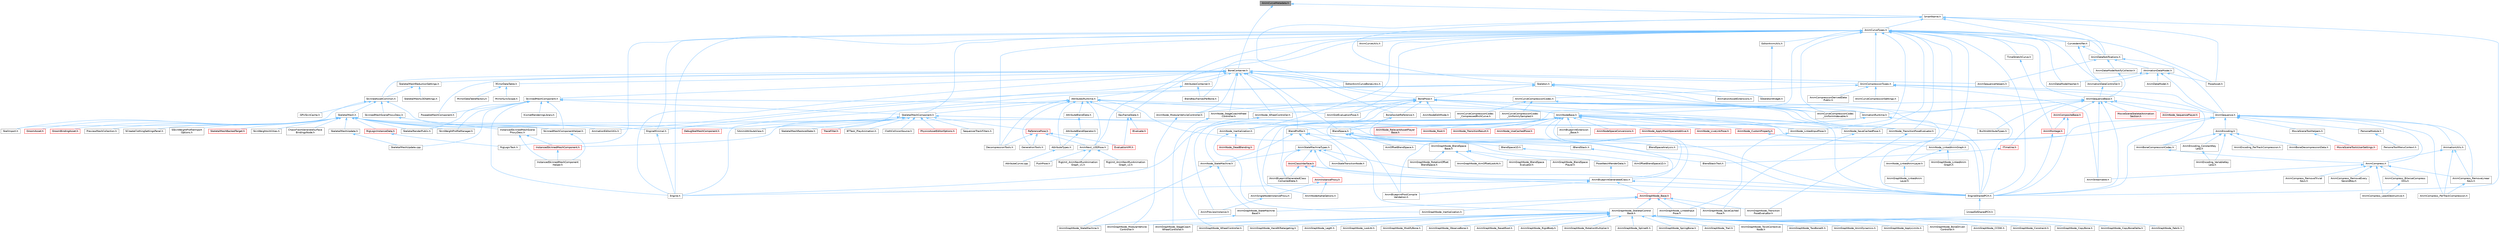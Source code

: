 digraph "AnimCurveMetadata.h"
{
 // INTERACTIVE_SVG=YES
 // LATEX_PDF_SIZE
  bgcolor="transparent";
  edge [fontname=Helvetica,fontsize=10,labelfontname=Helvetica,labelfontsize=10];
  node [fontname=Helvetica,fontsize=10,shape=box,height=0.2,width=0.4];
  Node1 [id="Node000001",label="AnimCurveMetadata.h",height=0.2,width=0.4,color="gray40", fillcolor="grey60", style="filled", fontcolor="black",tooltip=" "];
  Node1 -> Node2 [id="edge1_Node000001_Node000002",dir="back",color="steelblue1",style="solid",tooltip=" "];
  Node2 [id="Node000002",label="BoneContainer.h",height=0.2,width=0.4,color="grey40", fillcolor="white", style="filled",URL="$d9/d68/BoneContainer_8h.html",tooltip=" "];
  Node2 -> Node3 [id="edge2_Node000002_Node000003",dir="back",color="steelblue1",style="solid",tooltip=" "];
  Node3 [id="Node000003",label="AnimCompressionTypes.h",height=0.2,width=0.4,color="grey40", fillcolor="white", style="filled",URL="$d1/d3b/AnimCompressionTypes_8h.html",tooltip=" "];
  Node3 -> Node4 [id="edge3_Node000003_Node000004",dir="back",color="steelblue1",style="solid",tooltip=" "];
  Node4 [id="Node000004",label="AnimBoneCompressionCodec.h",height=0.2,width=0.4,color="grey40", fillcolor="white", style="filled",URL="$dd/dc3/AnimBoneCompressionCodec_8h.html",tooltip=" "];
  Node4 -> Node5 [id="edge4_Node000004_Node000005",dir="back",color="steelblue1",style="solid",tooltip=" "];
  Node5 [id="Node000005",label="AnimCompress.h",height=0.2,width=0.4,color="grey40", fillcolor="white", style="filled",URL="$dd/d6d/AnimCompress_8h.html",tooltip=" "];
  Node5 -> Node6 [id="edge5_Node000005_Node000006",dir="back",color="steelblue1",style="solid",tooltip=" "];
  Node6 [id="Node000006",label="AnimCompress_BitwiseCompress\lOnly.h",height=0.2,width=0.4,color="grey40", fillcolor="white", style="filled",URL="$df/dd5/AnimCompress__BitwiseCompressOnly_8h.html",tooltip=" "];
  Node6 -> Node7 [id="edge6_Node000006_Node000007",dir="back",color="steelblue1",style="solid",tooltip=" "];
  Node7 [id="Node000007",label="AnimCompress_LeastDestructive.h",height=0.2,width=0.4,color="grey40", fillcolor="white", style="filled",URL="$da/d93/AnimCompress__LeastDestructive_8h.html",tooltip=" "];
  Node5 -> Node7 [id="edge7_Node000005_Node000007",dir="back",color="steelblue1",style="solid",tooltip=" "];
  Node5 -> Node8 [id="edge8_Node000005_Node000008",dir="back",color="steelblue1",style="solid",tooltip=" "];
  Node8 [id="Node000008",label="AnimCompress_RemoveEvery\lSecondKey.h",height=0.2,width=0.4,color="grey40", fillcolor="white", style="filled",URL="$d6/dc2/AnimCompress__RemoveEverySecondKey_8h.html",tooltip=" "];
  Node5 -> Node9 [id="edge9_Node000005_Node000009",dir="back",color="steelblue1",style="solid",tooltip=" "];
  Node9 [id="Node000009",label="AnimCompress_RemoveLinear\lKeys.h",height=0.2,width=0.4,color="grey40", fillcolor="white", style="filled",URL="$d1/d0a/AnimCompress__RemoveLinearKeys_8h.html",tooltip=" "];
  Node9 -> Node10 [id="edge10_Node000009_Node000010",dir="back",color="steelblue1",style="solid",tooltip=" "];
  Node10 [id="Node000010",label="AnimCompress_PerTrackCompression.h",height=0.2,width=0.4,color="grey40", fillcolor="white", style="filled",URL="$d1/d22/AnimCompress__PerTrackCompression_8h.html",tooltip=" "];
  Node5 -> Node11 [id="edge11_Node000005_Node000011",dir="back",color="steelblue1",style="solid",tooltip=" "];
  Node11 [id="Node000011",label="AnimCompress_RemoveTrivial\lKeys.h",height=0.2,width=0.4,color="grey40", fillcolor="white", style="filled",URL="$d0/d60/AnimCompress__RemoveTrivialKeys_8h.html",tooltip=" "];
  Node5 -> Node12 [id="edge12_Node000005_Node000012",dir="back",color="steelblue1",style="solid",tooltip=" "];
  Node12 [id="Node000012",label="AnimStreamable.h",height=0.2,width=0.4,color="grey40", fillcolor="white", style="filled",URL="$d1/d46/AnimStreamable_8h.html",tooltip=" "];
  Node3 -> Node13 [id="edge13_Node000003_Node000013",dir="back",color="steelblue1",style="solid",tooltip=" "];
  Node13 [id="Node000013",label="AnimCompressionDerivedData\lPublic.h",height=0.2,width=0.4,color="grey40", fillcolor="white", style="filled",URL="$dc/d36/AnimCompressionDerivedDataPublic_8h.html",tooltip=" "];
  Node3 -> Node14 [id="edge14_Node000003_Node000014",dir="back",color="steelblue1",style="solid",tooltip=" "];
  Node14 [id="Node000014",label="AnimCurveCompressionCodec.h",height=0.2,width=0.4,color="grey40", fillcolor="white", style="filled",URL="$d3/d77/AnimCurveCompressionCodec_8h.html",tooltip=" "];
  Node14 -> Node15 [id="edge15_Node000014_Node000015",dir="back",color="steelblue1",style="solid",tooltip=" "];
  Node15 [id="Node000015",label="AnimCurveCompressionCodec\l_CompressedRichCurve.h",height=0.2,width=0.4,color="grey40", fillcolor="white", style="filled",URL="$db/d72/AnimCurveCompressionCodec__CompressedRichCurve_8h.html",tooltip=" "];
  Node14 -> Node16 [id="edge16_Node000014_Node000016",dir="back",color="steelblue1",style="solid",tooltip=" "];
  Node16 [id="Node000016",label="AnimCurveCompressionCodec\l_UniformIndexable.h",height=0.2,width=0.4,color="grey40", fillcolor="white", style="filled",URL="$d7/d0a/AnimCurveCompressionCodec__UniformIndexable_8h.html",tooltip=" "];
  Node14 -> Node17 [id="edge17_Node000014_Node000017",dir="back",color="steelblue1",style="solid",tooltip=" "];
  Node17 [id="Node000017",label="AnimCurveCompressionCodec\l_UniformlySampled.h",height=0.2,width=0.4,color="grey40", fillcolor="white", style="filled",URL="$da/d4c/AnimCurveCompressionCodec__UniformlySampled_8h.html",tooltip=" "];
  Node3 -> Node18 [id="edge18_Node000003_Node000018",dir="back",color="steelblue1",style="solid",tooltip=" "];
  Node18 [id="Node000018",label="AnimCurveCompressionSettings.h",height=0.2,width=0.4,color="grey40", fillcolor="white", style="filled",URL="$d0/d49/AnimCurveCompressionSettings_8h.html",tooltip=" "];
  Node3 -> Node19 [id="edge19_Node000003_Node000019",dir="back",color="steelblue1",style="solid",tooltip=" "];
  Node19 [id="Node000019",label="AnimSequence.h",height=0.2,width=0.4,color="grey40", fillcolor="white", style="filled",URL="$d0/d8a/AnimSequence_8h.html",tooltip=" "];
  Node19 -> Node20 [id="edge20_Node000019_Node000020",dir="back",color="steelblue1",style="solid",tooltip=" "];
  Node20 [id="Node000020",label="AnimBlueprintPostCompile\lValidation.h",height=0.2,width=0.4,color="grey40", fillcolor="white", style="filled",URL="$de/d1b/AnimBlueprintPostCompileValidation_8h.html",tooltip=" "];
  Node19 -> Node5 [id="edge21_Node000019_Node000005",dir="back",color="steelblue1",style="solid",tooltip=" "];
  Node19 -> Node10 [id="edge22_Node000019_Node000010",dir="back",color="steelblue1",style="solid",tooltip=" "];
  Node19 -> Node9 [id="edge23_Node000019_Node000009",dir="back",color="steelblue1",style="solid",tooltip=" "];
  Node19 -> Node21 [id="edge24_Node000019_Node000021",dir="back",color="steelblue1",style="solid",tooltip=" "];
  Node21 [id="Node000021",label="AnimEncoding.h",height=0.2,width=0.4,color="grey40", fillcolor="white", style="filled",URL="$d9/dfd/AnimEncoding_8h.html",tooltip=" "];
  Node21 -> Node4 [id="edge25_Node000021_Node000004",dir="back",color="steelblue1",style="solid",tooltip=" "];
  Node21 -> Node22 [id="edge26_Node000021_Node000022",dir="back",color="steelblue1",style="solid",tooltip=" "];
  Node22 [id="Node000022",label="AnimBoneDecompressionData.h",height=0.2,width=0.4,color="grey40", fillcolor="white", style="filled",URL="$d9/d92/AnimBoneDecompressionData_8h.html",tooltip=" "];
  Node21 -> Node23 [id="edge27_Node000021_Node000023",dir="back",color="steelblue1",style="solid",tooltip=" "];
  Node23 [id="Node000023",label="AnimEncoding_ConstantKey\lLerp.h",height=0.2,width=0.4,color="grey40", fillcolor="white", style="filled",URL="$d8/d74/AnimEncoding__ConstantKeyLerp_8h.html",tooltip=" "];
  Node23 -> Node24 [id="edge28_Node000023_Node000024",dir="back",color="steelblue1",style="solid",tooltip=" "];
  Node24 [id="Node000024",label="AnimEncoding_VariableKey\lLerp.h",height=0.2,width=0.4,color="grey40", fillcolor="white", style="filled",URL="$d7/d4b/AnimEncoding__VariableKeyLerp_8h.html",tooltip=" "];
  Node21 -> Node25 [id="edge29_Node000021_Node000025",dir="back",color="steelblue1",style="solid",tooltip=" "];
  Node25 [id="Node000025",label="AnimEncoding_PerTrackCompression.h",height=0.2,width=0.4,color="grey40", fillcolor="white", style="filled",URL="$dc/d27/AnimEncoding__PerTrackCompression_8h.html",tooltip=" "];
  Node21 -> Node24 [id="edge30_Node000021_Node000024",dir="back",color="steelblue1",style="solid",tooltip=" "];
  Node19 -> Node26 [id="edge31_Node000019_Node000026",dir="back",color="steelblue1",style="solid",tooltip=" "];
  Node26 [id="Node000026",label="AnimationUtils.h",height=0.2,width=0.4,color="grey40", fillcolor="white", style="filled",URL="$d6/db6/AnimationUtils_8h.html",tooltip=" "];
  Node26 -> Node5 [id="edge32_Node000026_Node000005",dir="back",color="steelblue1",style="solid",tooltip=" "];
  Node26 -> Node10 [id="edge33_Node000026_Node000010",dir="back",color="steelblue1",style="solid",tooltip=" "];
  Node26 -> Node9 [id="edge34_Node000026_Node000009",dir="back",color="steelblue1",style="solid",tooltip=" "];
  Node19 -> Node27 [id="edge35_Node000019_Node000027",dir="back",color="steelblue1",style="solid",tooltip=" "];
  Node27 [id="Node000027",label="BlendSpaceAnalysis.h",height=0.2,width=0.4,color="grey40", fillcolor="white", style="filled",URL="$d7/daf/BlendSpaceAnalysis_8h.html",tooltip=" "];
  Node19 -> Node28 [id="edge36_Node000019_Node000028",dir="back",color="steelblue1",style="solid",tooltip=" "];
  Node28 [id="Node000028",label="EngineSharedPCH.h",height=0.2,width=0.4,color="grey40", fillcolor="white", style="filled",URL="$dc/dbb/EngineSharedPCH_8h.html",tooltip=" "];
  Node28 -> Node29 [id="edge37_Node000028_Node000029",dir="back",color="steelblue1",style="solid",tooltip=" "];
  Node29 [id="Node000029",label="UnrealEdSharedPCH.h",height=0.2,width=0.4,color="grey40", fillcolor="white", style="filled",URL="$d1/de6/UnrealEdSharedPCH_8h.html",tooltip=" "];
  Node19 -> Node30 [id="edge38_Node000019_Node000030",dir="back",color="steelblue1",style="solid",tooltip=" "];
  Node30 [id="Node000030",label="MovieSceneToolHelpers.h",height=0.2,width=0.4,color="grey40", fillcolor="white", style="filled",URL="$d4/d0e/MovieSceneToolHelpers_8h.html",tooltip=" "];
  Node30 -> Node31 [id="edge39_Node000030_Node000031",dir="back",color="steelblue1",style="solid",tooltip=" "];
  Node31 [id="Node000031",label="MovieSceneToolsUserSettings.h",height=0.2,width=0.4,color="red", fillcolor="#FFF0F0", style="filled",URL="$d5/dab/MovieSceneToolsUserSettings_8h.html",tooltip=" "];
  Node19 -> Node35 [id="edge40_Node000019_Node000035",dir="back",color="steelblue1",style="solid",tooltip=" "];
  Node35 [id="Node000035",label="PersonaModule.h",height=0.2,width=0.4,color="grey40", fillcolor="white", style="filled",URL="$de/d74/PersonaModule_8h.html",tooltip=" "];
  Node35 -> Node36 [id="edge41_Node000035_Node000036",dir="back",color="steelblue1",style="solid",tooltip=" "];
  Node36 [id="Node000036",label="PersonaToolMenuContext.h",height=0.2,width=0.4,color="grey40", fillcolor="white", style="filled",URL="$d6/d6c/PersonaToolMenuContext_8h.html",tooltip=" "];
  Node3 -> Node12 [id="edge42_Node000003_Node000012",dir="back",color="steelblue1",style="solid",tooltip=" "];
  Node2 -> Node37 [id="edge43_Node000002_Node000037",dir="back",color="steelblue1",style="solid",tooltip=" "];
  Node37 [id="Node000037",label="AnimNode_ModularVehicleController.h",height=0.2,width=0.4,color="grey40", fillcolor="white", style="filled",URL="$d8/d10/AnimNode__ModularVehicleController_8h.html",tooltip=" "];
  Node37 -> Node38 [id="edge44_Node000037_Node000038",dir="back",color="steelblue1",style="solid",tooltip=" "];
  Node38 [id="Node000038",label="AnimGraphNode_ModularVehicle\lController.h",height=0.2,width=0.4,color="grey40", fillcolor="white", style="filled",URL="$d3/d04/AnimGraphNode__ModularVehicleController_8h.html",tooltip=" "];
  Node2 -> Node39 [id="edge45_Node000002_Node000039",dir="back",color="steelblue1",style="solid",tooltip=" "];
  Node39 [id="Node000039",label="AnimNode_StageCoachWheel\lController.h",height=0.2,width=0.4,color="grey40", fillcolor="white", style="filled",URL="$d0/d68/AnimNode__StageCoachWheelController_8h.html",tooltip=" "];
  Node39 -> Node40 [id="edge46_Node000039_Node000040",dir="back",color="steelblue1",style="solid",tooltip=" "];
  Node40 [id="Node000040",label="AnimGraphNode_StageCoach\lWheelController.h",height=0.2,width=0.4,color="grey40", fillcolor="white", style="filled",URL="$d6/dbe/AnimGraphNode__StageCoachWheelController_8h.html",tooltip=" "];
  Node2 -> Node41 [id="edge47_Node000002_Node000041",dir="back",color="steelblue1",style="solid",tooltip=" "];
  Node41 [id="Node000041",label="AnimNode_WheelController.h",height=0.2,width=0.4,color="grey40", fillcolor="white", style="filled",URL="$d4/dbf/AnimNode__WheelController_8h.html",tooltip=" "];
  Node41 -> Node42 [id="edge48_Node000041_Node000042",dir="back",color="steelblue1",style="solid",tooltip=" "];
  Node42 [id="Node000042",label="AnimGraphNode_WheelController.h",height=0.2,width=0.4,color="grey40", fillcolor="white", style="filled",URL="$df/de4/AnimGraphNode__WheelController_8h.html",tooltip=" "];
  Node2 -> Node43 [id="edge49_Node000002_Node000043",dir="back",color="steelblue1",style="solid",tooltip=" "];
  Node43 [id="Node000043",label="AnimSequenceHelpers.h",height=0.2,width=0.4,color="grey40", fillcolor="white", style="filled",URL="$dd/d12/AnimSequenceHelpers_8h.html",tooltip=" "];
  Node2 -> Node44 [id="edge50_Node000002_Node000044",dir="back",color="steelblue1",style="solid",tooltip=" "];
  Node44 [id="Node000044",label="AttributesContainer.h",height=0.2,width=0.4,color="grey40", fillcolor="white", style="filled",URL="$d7/db7/AttributesContainer_8h.html",tooltip=" "];
  Node44 -> Node45 [id="edge51_Node000044_Node000045",dir="back",color="steelblue1",style="solid",tooltip=" "];
  Node45 [id="Node000045",label="AttributesRuntime.h",height=0.2,width=0.4,color="grey40", fillcolor="white", style="filled",URL="$dc/dc1/AttributesRuntime_8h.html",tooltip=" "];
  Node45 -> Node46 [id="edge52_Node000045_Node000046",dir="back",color="steelblue1",style="solid",tooltip=" "];
  Node46 [id="Node000046",label="AnimNext_LODPose.h",height=0.2,width=0.4,color="grey40", fillcolor="white", style="filled",URL="$d7/d76/AnimNext__LODPose_8h.html",tooltip=" "];
  Node46 -> Node47 [id="edge53_Node000046_Node000047",dir="back",color="steelblue1",style="solid",tooltip=" "];
  Node47 [id="Node000047",label="PushPose.h",height=0.2,width=0.4,color="grey40", fillcolor="white", style="filled",URL="$d2/de9/PushPose_8h.html",tooltip=" "];
  Node46 -> Node48 [id="edge54_Node000046_Node000048",dir="back",color="steelblue1",style="solid",tooltip=" "];
  Node48 [id="Node000048",label="RigUnit_AnimNextRunAnimation\lGraph_v1.h",height=0.2,width=0.4,color="grey40", fillcolor="white", style="filled",URL="$d1/df7/RigUnit__AnimNextRunAnimationGraph__v1_8h.html",tooltip=" "];
  Node46 -> Node49 [id="edge55_Node000046_Node000049",dir="back",color="steelblue1",style="solid",tooltip=" "];
  Node49 [id="Node000049",label="RigUnit_AnimNextRunAnimation\lGraph_v2.h",height=0.2,width=0.4,color="grey40", fillcolor="white", style="filled",URL="$d6/d84/RigUnit__AnimNextRunAnimationGraph__v2_8h.html",tooltip=" "];
  Node45 -> Node50 [id="edge56_Node000045_Node000050",dir="back",color="steelblue1",style="solid",tooltip=" "];
  Node50 [id="Node000050",label="AnimNodeBase.h",height=0.2,width=0.4,color="grey40", fillcolor="white", style="filled",URL="$d9/dce/AnimNodeBase_8h.html",tooltip=" "];
  Node50 -> Node51 [id="edge57_Node000050_Node000051",dir="back",color="steelblue1",style="solid",tooltip=" "];
  Node51 [id="Node000051",label="AnimBlueprintExtension\l_Base.h",height=0.2,width=0.4,color="grey40", fillcolor="white", style="filled",URL="$d1/d73/AnimBlueprintExtension__Base_8h.html",tooltip=" "];
  Node50 -> Node52 [id="edge58_Node000050_Node000052",dir="back",color="steelblue1",style="solid",tooltip=" "];
  Node52 [id="Node000052",label="AnimBlueprintGeneratedClass.h",height=0.2,width=0.4,color="grey40", fillcolor="white", style="filled",URL="$dc/d81/AnimBlueprintGeneratedClass_8h.html",tooltip=" "];
  Node52 -> Node20 [id="edge59_Node000052_Node000020",dir="back",color="steelblue1",style="solid",tooltip=" "];
  Node52 -> Node53 [id="edge60_Node000052_Node000053",dir="back",color="steelblue1",style="solid",tooltip=" "];
  Node53 [id="Node000053",label="AnimGraphNode_Base.h",height=0.2,width=0.4,color="red", fillcolor="#FFF0F0", style="filled",URL="$d0/dfb/AnimGraphNode__Base_8h.html",tooltip=" "];
  Node53 -> Node88 [id="edge61_Node000053_Node000088",dir="back",color="steelblue1",style="solid",tooltip=" "];
  Node88 [id="Node000088",label="AnimGraphNode_Inertialization.h",height=0.2,width=0.4,color="grey40", fillcolor="white", style="filled",URL="$d7/d66/AnimGraphNode__Inertialization_8h.html",tooltip=" "];
  Node53 -> Node89 [id="edge62_Node000053_Node000089",dir="back",color="steelblue1",style="solid",tooltip=" "];
  Node89 [id="Node000089",label="AnimGraphNode_LinkedInput\lPose.h",height=0.2,width=0.4,color="grey40", fillcolor="white", style="filled",URL="$d7/d8c/AnimGraphNode__LinkedInputPose_8h.html",tooltip=" "];
  Node53 -> Node103 [id="edge63_Node000053_Node000103",dir="back",color="steelblue1",style="solid",tooltip=" "];
  Node103 [id="Node000103",label="AnimGraphNode_SaveCached\lPose.h",height=0.2,width=0.4,color="grey40", fillcolor="white", style="filled",URL="$df/d5e/AnimGraphNode__SaveCachedPose_8h.html",tooltip=" "];
  Node53 -> Node105 [id="edge64_Node000053_Node000105",dir="back",color="steelblue1",style="solid",tooltip=" "];
  Node105 [id="Node000105",label="AnimGraphNode_SkeletalControl\lBase.h",height=0.2,width=0.4,color="grey40", fillcolor="white", style="filled",URL="$d9/dff/AnimGraphNode__SkeletalControlBase_8h.html",tooltip=" "];
  Node105 -> Node106 [id="edge65_Node000105_Node000106",dir="back",color="steelblue1",style="solid",tooltip=" "];
  Node106 [id="Node000106",label="AnimGraphNode_AnimDynamics.h",height=0.2,width=0.4,color="grey40", fillcolor="white", style="filled",URL="$da/dc2/AnimGraphNode__AnimDynamics_8h.html",tooltip=" "];
  Node105 -> Node107 [id="edge66_Node000105_Node000107",dir="back",color="steelblue1",style="solid",tooltip=" "];
  Node107 [id="Node000107",label="AnimGraphNode_ApplyLimits.h",height=0.2,width=0.4,color="grey40", fillcolor="white", style="filled",URL="$dc/d36/AnimGraphNode__ApplyLimits_8h.html",tooltip=" "];
  Node105 -> Node108 [id="edge67_Node000105_Node000108",dir="back",color="steelblue1",style="solid",tooltip=" "];
  Node108 [id="Node000108",label="AnimGraphNode_BoneDriven\lController.h",height=0.2,width=0.4,color="grey40", fillcolor="white", style="filled",URL="$df/df3/AnimGraphNode__BoneDrivenController_8h.html",tooltip=" "];
  Node105 -> Node109 [id="edge68_Node000105_Node000109",dir="back",color="steelblue1",style="solid",tooltip=" "];
  Node109 [id="Node000109",label="AnimGraphNode_CCDIK.h",height=0.2,width=0.4,color="grey40", fillcolor="white", style="filled",URL="$df/d0d/AnimGraphNode__CCDIK_8h.html",tooltip=" "];
  Node105 -> Node110 [id="edge69_Node000105_Node000110",dir="back",color="steelblue1",style="solid",tooltip=" "];
  Node110 [id="Node000110",label="AnimGraphNode_Constraint.h",height=0.2,width=0.4,color="grey40", fillcolor="white", style="filled",URL="$d2/d98/AnimGraphNode__Constraint_8h.html",tooltip=" "];
  Node105 -> Node111 [id="edge70_Node000105_Node000111",dir="back",color="steelblue1",style="solid",tooltip=" "];
  Node111 [id="Node000111",label="AnimGraphNode_CopyBone.h",height=0.2,width=0.4,color="grey40", fillcolor="white", style="filled",URL="$dc/de6/AnimGraphNode__CopyBone_8h.html",tooltip=" "];
  Node105 -> Node112 [id="edge71_Node000105_Node000112",dir="back",color="steelblue1",style="solid",tooltip=" "];
  Node112 [id="Node000112",label="AnimGraphNode_CopyBoneDelta.h",height=0.2,width=0.4,color="grey40", fillcolor="white", style="filled",URL="$d8/d60/AnimGraphNode__CopyBoneDelta_8h.html",tooltip=" "];
  Node105 -> Node113 [id="edge72_Node000105_Node000113",dir="back",color="steelblue1",style="solid",tooltip=" "];
  Node113 [id="Node000113",label="AnimGraphNode_Fabrik.h",height=0.2,width=0.4,color="grey40", fillcolor="white", style="filled",URL="$d6/d79/AnimGraphNode__Fabrik_8h.html",tooltip=" "];
  Node105 -> Node114 [id="edge73_Node000105_Node000114",dir="back",color="steelblue1",style="solid",tooltip=" "];
  Node114 [id="Node000114",label="AnimGraphNode_HandIKRetargeting.h",height=0.2,width=0.4,color="grey40", fillcolor="white", style="filled",URL="$dd/dee/AnimGraphNode__HandIKRetargeting_8h.html",tooltip=" "];
  Node105 -> Node115 [id="edge74_Node000105_Node000115",dir="back",color="steelblue1",style="solid",tooltip=" "];
  Node115 [id="Node000115",label="AnimGraphNode_LegIK.h",height=0.2,width=0.4,color="grey40", fillcolor="white", style="filled",URL="$d3/d59/AnimGraphNode__LegIK_8h.html",tooltip=" "];
  Node105 -> Node116 [id="edge75_Node000105_Node000116",dir="back",color="steelblue1",style="solid",tooltip=" "];
  Node116 [id="Node000116",label="AnimGraphNode_LookAt.h",height=0.2,width=0.4,color="grey40", fillcolor="white", style="filled",URL="$dd/de3/AnimGraphNode__LookAt_8h.html",tooltip=" "];
  Node105 -> Node117 [id="edge76_Node000105_Node000117",dir="back",color="steelblue1",style="solid",tooltip=" "];
  Node117 [id="Node000117",label="AnimGraphNode_ModifyBone.h",height=0.2,width=0.4,color="grey40", fillcolor="white", style="filled",URL="$d1/d8e/AnimGraphNode__ModifyBone_8h.html",tooltip=" "];
  Node105 -> Node38 [id="edge77_Node000105_Node000038",dir="back",color="steelblue1",style="solid",tooltip=" "];
  Node105 -> Node118 [id="edge78_Node000105_Node000118",dir="back",color="steelblue1",style="solid",tooltip=" "];
  Node118 [id="Node000118",label="AnimGraphNode_ObserveBone.h",height=0.2,width=0.4,color="grey40", fillcolor="white", style="filled",URL="$d0/dcc/AnimGraphNode__ObserveBone_8h.html",tooltip=" "];
  Node105 -> Node119 [id="edge79_Node000105_Node000119",dir="back",color="steelblue1",style="solid",tooltip=" "];
  Node119 [id="Node000119",label="AnimGraphNode_ResetRoot.h",height=0.2,width=0.4,color="grey40", fillcolor="white", style="filled",URL="$dd/da9/AnimGraphNode__ResetRoot_8h.html",tooltip=" "];
  Node105 -> Node120 [id="edge80_Node000105_Node000120",dir="back",color="steelblue1",style="solid",tooltip=" "];
  Node120 [id="Node000120",label="AnimGraphNode_RigidBody.h",height=0.2,width=0.4,color="grey40", fillcolor="white", style="filled",URL="$d0/d05/AnimGraphNode__RigidBody_8h.html",tooltip=" "];
  Node105 -> Node121 [id="edge81_Node000105_Node000121",dir="back",color="steelblue1",style="solid",tooltip=" "];
  Node121 [id="Node000121",label="AnimGraphNode_RotationMultiplier.h",height=0.2,width=0.4,color="grey40", fillcolor="white", style="filled",URL="$d6/d16/AnimGraphNode__RotationMultiplier_8h.html",tooltip=" "];
  Node105 -> Node122 [id="edge82_Node000105_Node000122",dir="back",color="steelblue1",style="solid",tooltip=" "];
  Node122 [id="Node000122",label="AnimGraphNode_SplineIK.h",height=0.2,width=0.4,color="grey40", fillcolor="white", style="filled",URL="$d0/d7e/AnimGraphNode__SplineIK_8h.html",tooltip=" "];
  Node105 -> Node123 [id="edge83_Node000105_Node000123",dir="back",color="steelblue1",style="solid",tooltip=" "];
  Node123 [id="Node000123",label="AnimGraphNode_SpringBone.h",height=0.2,width=0.4,color="grey40", fillcolor="white", style="filled",URL="$dc/d38/AnimGraphNode__SpringBone_8h.html",tooltip=" "];
  Node105 -> Node40 [id="edge84_Node000105_Node000040",dir="back",color="steelblue1",style="solid",tooltip=" "];
  Node105 -> Node124 [id="edge85_Node000105_Node000124",dir="back",color="steelblue1",style="solid",tooltip=" "];
  Node124 [id="Node000124",label="AnimGraphNode_Trail.h",height=0.2,width=0.4,color="grey40", fillcolor="white", style="filled",URL="$d4/d5a/AnimGraphNode__Trail_8h.html",tooltip=" "];
  Node105 -> Node125 [id="edge86_Node000105_Node000125",dir="back",color="steelblue1",style="solid",tooltip=" "];
  Node125 [id="Node000125",label="AnimGraphNode_TwistCorrective\lNode.h",height=0.2,width=0.4,color="grey40", fillcolor="white", style="filled",URL="$de/d7f/AnimGraphNode__TwistCorrectiveNode_8h.html",tooltip=" "];
  Node105 -> Node126 [id="edge87_Node000105_Node000126",dir="back",color="steelblue1",style="solid",tooltip=" "];
  Node126 [id="Node000126",label="AnimGraphNode_TwoBoneIK.h",height=0.2,width=0.4,color="grey40", fillcolor="white", style="filled",URL="$d1/dc2/AnimGraphNode__TwoBoneIK_8h.html",tooltip=" "];
  Node105 -> Node42 [id="edge88_Node000105_Node000042",dir="back",color="steelblue1",style="solid",tooltip=" "];
  Node53 -> Node128 [id="edge89_Node000053_Node000128",dir="back",color="steelblue1",style="solid",tooltip=" "];
  Node128 [id="Node000128",label="AnimGraphNode_StateMachine\lBase.h",height=0.2,width=0.4,color="grey40", fillcolor="white", style="filled",URL="$dc/d11/AnimGraphNode__StateMachineBase_8h.html",tooltip=" "];
  Node128 -> Node129 [id="edge90_Node000128_Node000129",dir="back",color="steelblue1",style="solid",tooltip=" "];
  Node129 [id="Node000129",label="AnimGraphNode_StateMachine.h",height=0.2,width=0.4,color="grey40", fillcolor="white", style="filled",URL="$d9/d4d/AnimGraphNode__StateMachine_8h.html",tooltip=" "];
  Node53 -> Node132 [id="edge91_Node000053_Node000132",dir="back",color="steelblue1",style="solid",tooltip=" "];
  Node132 [id="Node000132",label="AnimGraphNode_Transition\lPoseEvaluator.h",height=0.2,width=0.4,color="grey40", fillcolor="white", style="filled",URL="$d8/dec/AnimGraphNode__TransitionPoseEvaluator_8h.html",tooltip=" "];
  Node52 -> Node142 [id="edge92_Node000052_Node000142",dir="back",color="steelblue1",style="solid",tooltip=" "];
  Node142 [id="Node000142",label="Engine.h",height=0.2,width=0.4,color="grey40", fillcolor="white", style="filled",URL="$d1/d34/Public_2Engine_8h.html",tooltip=" "];
  Node52 -> Node28 [id="edge93_Node000052_Node000028",dir="back",color="steelblue1",style="solid",tooltip=" "];
  Node50 -> Node53 [id="edge94_Node000050_Node000053",dir="back",color="steelblue1",style="solid",tooltip=" "];
  Node50 -> Node143 [id="edge95_Node000050_Node000143",dir="back",color="steelblue1",style="solid",tooltip=" "];
  Node143 [id="Node000143",label="AnimNodeAlphaOptions.h",height=0.2,width=0.4,color="grey40", fillcolor="white", style="filled",URL="$df/d96/AnimNodeAlphaOptions_8h.html",tooltip=" "];
  Node50 -> Node144 [id="edge96_Node000050_Node000144",dir="back",color="steelblue1",style="solid",tooltip=" "];
  Node144 [id="Node000144",label="AnimNodeSpaceConversions.h",height=0.2,width=0.4,color="red", fillcolor="#FFF0F0", style="filled",URL="$da/d0a/AnimNodeSpaceConversions_8h.html",tooltip=" "];
  Node50 -> Node145 [id="edge97_Node000050_Node000145",dir="back",color="steelblue1",style="solid",tooltip=" "];
  Node145 [id="Node000145",label="AnimNode_ApplyMeshSpaceAdditive.h",height=0.2,width=0.4,color="red", fillcolor="#FFF0F0", style="filled",URL="$d9/d6b/AnimNode__ApplyMeshSpaceAdditive_8h.html",tooltip=" "];
  Node50 -> Node146 [id="edge98_Node000050_Node000146",dir="back",color="steelblue1",style="solid",tooltip=" "];
  Node146 [id="Node000146",label="AnimNode_CustomProperty.h",height=0.2,width=0.4,color="red", fillcolor="#FFF0F0", style="filled",URL="$d3/ddc/AnimNode__CustomProperty_8h.html",tooltip=" "];
  Node146 -> Node148 [id="edge99_Node000146_Node000148",dir="back",color="steelblue1",style="solid",tooltip=" "];
  Node148 [id="Node000148",label="AnimNode_LinkedAnimGraph.h",height=0.2,width=0.4,color="grey40", fillcolor="white", style="filled",URL="$d8/d5e/AnimNode__LinkedAnimGraph_8h.html",tooltip=" "];
  Node148 -> Node85 [id="edge100_Node000148_Node000085",dir="back",color="steelblue1",style="solid",tooltip=" "];
  Node85 [id="Node000085",label="AnimGraphNode_LinkedAnim\lGraph.h",height=0.2,width=0.4,color="grey40", fillcolor="white", style="filled",URL="$da/dd5/AnimGraphNode__LinkedAnimGraph_8h.html",tooltip=" "];
  Node148 -> Node149 [id="edge101_Node000148_Node000149",dir="back",color="steelblue1",style="solid",tooltip=" "];
  Node149 [id="Node000149",label="AnimNode_LinkedAnimLayer.h",height=0.2,width=0.4,color="grey40", fillcolor="white", style="filled",URL="$da/d11/AnimNode__LinkedAnimLayer_8h.html",tooltip=" "];
  Node149 -> Node86 [id="edge102_Node000149_Node000086",dir="back",color="steelblue1",style="solid",tooltip=" "];
  Node86 [id="Node000086",label="AnimGraphNode_LinkedAnim\lLayer.h",height=0.2,width=0.4,color="grey40", fillcolor="white", style="filled",URL="$dc/d51/AnimGraphNode__LinkedAnimLayer_8h.html",tooltip=" "];
  Node50 -> Node150 [id="edge103_Node000050_Node000150",dir="back",color="steelblue1",style="solid",tooltip=" "];
  Node150 [id="Node000150",label="AnimNode_Inertialization.h",height=0.2,width=0.4,color="grey40", fillcolor="white", style="filled",URL="$d8/d62/AnimNode__Inertialization_8h.html",tooltip=" "];
  Node150 -> Node88 [id="edge104_Node000150_Node000088",dir="back",color="steelblue1",style="solid",tooltip=" "];
  Node150 -> Node151 [id="edge105_Node000150_Node000151",dir="back",color="steelblue1",style="solid",tooltip=" "];
  Node151 [id="Node000151",label="AnimNode_DeadBlending.h",height=0.2,width=0.4,color="red", fillcolor="#FFF0F0", style="filled",URL="$df/dfa/AnimNode__DeadBlending_8h.html",tooltip=" "];
  Node50 -> Node152 [id="edge106_Node000050_Node000152",dir="back",color="steelblue1",style="solid",tooltip=" "];
  Node152 [id="Node000152",label="AnimNode_LinkedInputPose.h",height=0.2,width=0.4,color="grey40", fillcolor="white", style="filled",URL="$d3/d07/AnimNode__LinkedInputPose_8h.html",tooltip=" "];
  Node152 -> Node89 [id="edge107_Node000152_Node000089",dir="back",color="steelblue1",style="solid",tooltip=" "];
  Node50 -> Node153 [id="edge108_Node000050_Node000153",dir="back",color="steelblue1",style="solid",tooltip=" "];
  Node153 [id="Node000153",label="AnimNode_LiveLinkPose.h",height=0.2,width=0.4,color="red", fillcolor="#FFF0F0", style="filled",URL="$df/d09/AnimNode__LiveLinkPose_8h.html",tooltip=" "];
  Node50 -> Node155 [id="edge109_Node000050_Node000155",dir="back",color="steelblue1",style="solid",tooltip=" "];
  Node155 [id="Node000155",label="AnimNode_RelevantAssetPlayer\lBase.h",height=0.2,width=0.4,color="red", fillcolor="#FFF0F0", style="filled",URL="$d5/d02/AnimNode__RelevantAssetPlayerBase_8h.html",tooltip=" "];
  Node50 -> Node158 [id="edge110_Node000050_Node000158",dir="back",color="steelblue1",style="solid",tooltip=" "];
  Node158 [id="Node000158",label="AnimNode_Root.h",height=0.2,width=0.4,color="red", fillcolor="#FFF0F0", style="filled",URL="$d3/d2c/AnimNode__Root_8h.html",tooltip=" "];
  Node50 -> Node160 [id="edge111_Node000050_Node000160",dir="back",color="steelblue1",style="solid",tooltip=" "];
  Node160 [id="Node000160",label="AnimNode_SaveCachedPose.h",height=0.2,width=0.4,color="grey40", fillcolor="white", style="filled",URL="$d8/d46/AnimNode__SaveCachedPose_8h.html",tooltip=" "];
  Node160 -> Node103 [id="edge112_Node000160_Node000103",dir="back",color="steelblue1",style="solid",tooltip=" "];
  Node50 -> Node161 [id="edge113_Node000050_Node000161",dir="back",color="steelblue1",style="solid",tooltip=" "];
  Node161 [id="Node000161",label="AnimNode_StateMachine.h",height=0.2,width=0.4,color="grey40", fillcolor="white", style="filled",URL="$df/d8f/AnimNode__StateMachine_8h.html",tooltip=" "];
  Node161 -> Node129 [id="edge114_Node000161_Node000129",dir="back",color="steelblue1",style="solid",tooltip=" "];
  Node161 -> Node128 [id="edge115_Node000161_Node000128",dir="back",color="steelblue1",style="solid",tooltip=" "];
  Node50 -> Node162 [id="edge116_Node000050_Node000162",dir="back",color="steelblue1",style="solid",tooltip=" "];
  Node162 [id="Node000162",label="AnimNode_TransitionPoseEvaluator.h",height=0.2,width=0.4,color="grey40", fillcolor="white", style="filled",URL="$db/df6/AnimNode__TransitionPoseEvaluator_8h.html",tooltip=" "];
  Node162 -> Node132 [id="edge117_Node000162_Node000132",dir="back",color="steelblue1",style="solid",tooltip=" "];
  Node50 -> Node163 [id="edge118_Node000050_Node000163",dir="back",color="steelblue1",style="solid",tooltip=" "];
  Node163 [id="Node000163",label="AnimNode_TransitionResult.h",height=0.2,width=0.4,color="red", fillcolor="#FFF0F0", style="filled",URL="$d7/d1b/AnimNode__TransitionResult_8h.html",tooltip=" "];
  Node50 -> Node164 [id="edge119_Node000050_Node000164",dir="back",color="steelblue1",style="solid",tooltip=" "];
  Node164 [id="Node000164",label="AnimNode_UseCachedPose.h",height=0.2,width=0.4,color="red", fillcolor="#FFF0F0", style="filled",URL="$de/d6a/AnimNode__UseCachedPose_8h.html",tooltip=" "];
  Node50 -> Node165 [id="edge120_Node000050_Node000165",dir="back",color="steelblue1",style="solid",tooltip=" "];
  Node165 [id="Node000165",label="AnimSingleNodeInstanceProxy.h",height=0.2,width=0.4,color="grey40", fillcolor="white", style="filled",URL="$dc/de5/AnimSingleNodeInstanceProxy_8h.html",tooltip=" "];
  Node165 -> Node166 [id="edge121_Node000165_Node000166",dir="back",color="steelblue1",style="solid",tooltip=" "];
  Node166 [id="Node000166",label="AnimPreviewInstance.h",height=0.2,width=0.4,color="grey40", fillcolor="white", style="filled",URL="$d1/d84/AnimPreviewInstance_8h.html",tooltip=" "];
  Node50 -> Node167 [id="edge122_Node000050_Node000167",dir="back",color="steelblue1",style="solid",tooltip=" "];
  Node167 [id="Node000167",label="BlendSpace.h",height=0.2,width=0.4,color="grey40", fillcolor="white", style="filled",URL="$d7/d9b/BlendSpace_8h.html",tooltip=" "];
  Node167 -> Node168 [id="edge123_Node000167_Node000168",dir="back",color="steelblue1",style="solid",tooltip=" "];
  Node168 [id="Node000168",label="AimOffsetBlendSpace.h",height=0.2,width=0.4,color="grey40", fillcolor="white", style="filled",URL="$d3/d5d/AimOffsetBlendSpace_8h.html",tooltip=" "];
  Node167 -> Node52 [id="edge124_Node000167_Node000052",dir="back",color="steelblue1",style="solid",tooltip=" "];
  Node167 -> Node20 [id="edge125_Node000167_Node000020",dir="back",color="steelblue1",style="solid",tooltip=" "];
  Node167 -> Node59 [id="edge126_Node000167_Node000059",dir="back",color="steelblue1",style="solid",tooltip=" "];
  Node59 [id="Node000059",label="AnimGraphNode_BlendSpace\lBase.h",height=0.2,width=0.4,color="grey40", fillcolor="white", style="filled",URL="$d7/d6d/AnimGraphNode__BlendSpaceBase_8h.html",tooltip=" "];
  Node59 -> Node60 [id="edge127_Node000059_Node000060",dir="back",color="steelblue1",style="solid",tooltip=" "];
  Node60 [id="Node000060",label="AnimGraphNode_AimOffsetLookAt.h",height=0.2,width=0.4,color="grey40", fillcolor="white", style="filled",URL="$d2/daa/AnimGraphNode__AimOffsetLookAt_8h.html",tooltip=" "];
  Node59 -> Node61 [id="edge128_Node000059_Node000061",dir="back",color="steelblue1",style="solid",tooltip=" "];
  Node61 [id="Node000061",label="AnimGraphNode_BlendSpace\lEvaluator.h",height=0.2,width=0.4,color="grey40", fillcolor="white", style="filled",URL="$d0/d5d/AnimGraphNode__BlendSpaceEvaluator_8h.html",tooltip=" "];
  Node59 -> Node62 [id="edge129_Node000059_Node000062",dir="back",color="steelblue1",style="solid",tooltip=" "];
  Node62 [id="Node000062",label="AnimGraphNode_BlendSpace\lPlayer.h",height=0.2,width=0.4,color="grey40", fillcolor="white", style="filled",URL="$d2/d22/AnimGraphNode__BlendSpacePlayer_8h.html",tooltip=" "];
  Node59 -> Node63 [id="edge130_Node000059_Node000063",dir="back",color="steelblue1",style="solid",tooltip=" "];
  Node63 [id="Node000063",label="AnimGraphNode_RotationOffset\lBlendSpace.h",height=0.2,width=0.4,color="grey40", fillcolor="white", style="filled",URL="$dc/dd5/AnimGraphNode__RotationOffsetBlendSpace_8h.html",tooltip=" "];
  Node167 -> Node169 [id="edge131_Node000167_Node000169",dir="back",color="steelblue1",style="solid",tooltip=" "];
  Node169 [id="Node000169",label="BlendSpace1D.h",height=0.2,width=0.4,color="grey40", fillcolor="white", style="filled",URL="$d5/d90/BlendSpace1D_8h.html",tooltip=" "];
  Node169 -> Node170 [id="edge132_Node000169_Node000170",dir="back",color="steelblue1",style="solid",tooltip=" "];
  Node170 [id="Node000170",label="AimOffsetBlendSpace1D.h",height=0.2,width=0.4,color="grey40", fillcolor="white", style="filled",URL="$d4/d4c/AimOffsetBlendSpace1D_8h.html",tooltip=" "];
  Node167 -> Node27 [id="edge133_Node000167_Node000027",dir="back",color="steelblue1",style="solid",tooltip=" "];
  Node50 -> Node28 [id="edge134_Node000050_Node000028",dir="back",color="steelblue1",style="solid",tooltip=" "];
  Node50 -> Node171 [id="edge135_Node000050_Node000171",dir="back",color="steelblue1",style="solid",tooltip=" "];
  Node171 [id="Node000171",label="IAnimBlueprintGeneratedClass\lCompiledData.h",height=0.2,width=0.4,color="grey40", fillcolor="white", style="filled",URL="$d6/de8/IAnimBlueprintGeneratedClassCompiledData_8h.html",tooltip=" "];
  Node45 -> Node172 [id="edge136_Node000045_Node000172",dir="back",color="steelblue1",style="solid",tooltip=" "];
  Node172 [id="Node000172",label="AnimSlotEvaluationPose.h",height=0.2,width=0.4,color="grey40", fillcolor="white", style="filled",URL="$db/d61/AnimSlotEvaluationPose_8h.html",tooltip=" "];
  Node45 -> Node173 [id="edge137_Node000045_Node000173",dir="back",color="steelblue1",style="solid",tooltip=" "];
  Node173 [id="Node000173",label="AttributeBlendData.h",height=0.2,width=0.4,color="grey40", fillcolor="white", style="filled",URL="$df/df5/AttributeBlendData_8h.html",tooltip=" "];
  Node173 -> Node174 [id="edge138_Node000173_Node000174",dir="back",color="steelblue1",style="solid",tooltip=" "];
  Node174 [id="Node000174",label="AttributeBlendOperator.h",height=0.2,width=0.4,color="grey40", fillcolor="white", style="filled",URL="$d4/d8d/AttributeBlendOperator_8h.html",tooltip=" "];
  Node174 -> Node175 [id="edge139_Node000174_Node000175",dir="back",color="steelblue1",style="solid",tooltip=" "];
  Node175 [id="Node000175",label="AttributeTypes.h",height=0.2,width=0.4,color="grey40", fillcolor="white", style="filled",URL="$db/d70/AttributeTypes_8h.html",tooltip=" "];
  Node175 -> Node176 [id="edge140_Node000175_Node000176",dir="back",color="steelblue1",style="solid",tooltip=" "];
  Node176 [id="Node000176",label="AttributeCurve.cpp",height=0.2,width=0.4,color="grey40", fillcolor="white", style="filled",URL="$de/d39/AttributeCurve_8cpp.html",tooltip=" "];
  Node45 -> Node175 [id="edge141_Node000045_Node000175",dir="back",color="steelblue1",style="solid",tooltip=" "];
  Node45 -> Node177 [id="edge142_Node000045_Node000177",dir="back",color="steelblue1",style="solid",tooltip=" "];
  Node177 [id="Node000177",label="DecompressionTools.h",height=0.2,width=0.4,color="grey40", fillcolor="white", style="filled",URL="$db/dae/DecompressionTools_8h.html",tooltip=" "];
  Node45 -> Node178 [id="edge143_Node000045_Node000178",dir="back",color="steelblue1",style="solid",tooltip=" "];
  Node178 [id="Node000178",label="GenerationTools.h",height=0.2,width=0.4,color="grey40", fillcolor="white", style="filled",URL="$d9/d81/GenerationTools_8h.html",tooltip=" "];
  Node45 -> Node179 [id="edge144_Node000045_Node000179",dir="back",color="steelblue1",style="solid",tooltip=" "];
  Node179 [id="Node000179",label="KeyframeState.h",height=0.2,width=0.4,color="grey40", fillcolor="white", style="filled",URL="$d3/dcd/KeyframeState_8h.html",tooltip=" "];
  Node179 -> Node180 [id="edge145_Node000179_Node000180",dir="back",color="steelblue1",style="solid",tooltip=" "];
  Node180 [id="Node000180",label="EvaluationVM.h",height=0.2,width=0.4,color="red", fillcolor="#FFF0F0", style="filled",URL="$d0/d71/EvaluationVM_8h.html",tooltip=" "];
  Node179 -> Node182 [id="edge146_Node000179_Node000182",dir="back",color="steelblue1",style="solid",tooltip=" "];
  Node182 [id="Node000182",label="IEvaluate.h",height=0.2,width=0.4,color="red", fillcolor="#FFF0F0", style="filled",URL="$d8/d35/IEvaluate_8h.html",tooltip=" "];
  Node45 -> Node187 [id="edge147_Node000045_Node000187",dir="back",color="steelblue1",style="solid",tooltip=" "];
  Node187 [id="Node000187",label="PoseWatchRenderData.h",height=0.2,width=0.4,color="grey40", fillcolor="white", style="filled",URL="$dc/d03/PoseWatchRenderData_8h.html",tooltip=" "];
  Node187 -> Node52 [id="edge148_Node000187_Node000052",dir="back",color="steelblue1",style="solid",tooltip=" "];
  Node45 -> Node188 [id="edge149_Node000045_Node000188",dir="back",color="steelblue1",style="solid",tooltip=" "];
  Node188 [id="Node000188",label="SAnimAttributeView.h",height=0.2,width=0.4,color="grey40", fillcolor="white", style="filled",URL="$df/d42/SAnimAttributeView_8h.html",tooltip=" "];
  Node45 -> Node189 [id="edge150_Node000045_Node000189",dir="back",color="steelblue1",style="solid",tooltip=" "];
  Node189 [id="Node000189",label="SkeletalMeshComponent.h",height=0.2,width=0.4,color="grey40", fillcolor="white", style="filled",URL="$d8/db5/SkeletalMeshComponent_8h.html",tooltip=" "];
  Node189 -> Node190 [id="edge151_Node000189_Node000190",dir="back",color="steelblue1",style="solid",tooltip=" "];
  Node190 [id="Node000190",label="BTTask_PlayAnimation.h",height=0.2,width=0.4,color="grey40", fillcolor="white", style="filled",URL="$db/d8d/BTTask__PlayAnimation_8h.html",tooltip=" "];
  Node189 -> Node191 [id="edge152_Node000189_Node000191",dir="back",color="steelblue1",style="solid",tooltip=" "];
  Node191 [id="Node000191",label="ClothCollisionSource.h",height=0.2,width=0.4,color="grey40", fillcolor="white", style="filled",URL="$d2/dac/ClothCollisionSource_8h.html",tooltip=" "];
  Node189 -> Node192 [id="edge153_Node000189_Node000192",dir="back",color="steelblue1",style="solid",tooltip=" "];
  Node192 [id="Node000192",label="DebugSkelMeshComponent.h",height=0.2,width=0.4,color="red", fillcolor="#FFF0F0", style="filled",URL="$d5/d33/DebugSkelMeshComponent_8h.html",tooltip=" "];
  Node189 -> Node196 [id="edge154_Node000189_Node000196",dir="back",color="steelblue1",style="solid",tooltip=" "];
  Node196 [id="Node000196",label="EngineMinimal.h",height=0.2,width=0.4,color="grey40", fillcolor="white", style="filled",URL="$d0/d2c/EngineMinimal_8h.html",tooltip=" "];
  Node196 -> Node142 [id="edge155_Node000196_Node000142",dir="back",color="steelblue1",style="solid",tooltip=" "];
  Node189 -> Node28 [id="edge156_Node000189_Node000028",dir="back",color="steelblue1",style="solid",tooltip=" "];
  Node189 -> Node197 [id="edge157_Node000189_Node000197",dir="back",color="steelblue1",style="solid",tooltip=" "];
  Node197 [id="Node000197",label="InstancedSkinnedMeshComponent.h",height=0.2,width=0.4,color="red", fillcolor="#FFF0F0", style="filled",URL="$d7/da7/InstancedSkinnedMeshComponent_8h.html",tooltip=" "];
  Node197 -> Node199 [id="edge158_Node000197_Node000199",dir="back",color="steelblue1",style="solid",tooltip=" "];
  Node199 [id="Node000199",label="InstancedSkinnedMeshComponent\lHelper.h",height=0.2,width=0.4,color="grey40", fillcolor="white", style="filled",URL="$d1/d86/InstancedSkinnedMeshComponentHelper_8h.html",tooltip=" "];
  Node189 -> Node200 [id="edge159_Node000189_Node000200",dir="back",color="steelblue1",style="solid",tooltip=" "];
  Node200 [id="Node000200",label="PhysicsAssetEditorOptions.h",height=0.2,width=0.4,color="red", fillcolor="#FFF0F0", style="filled",URL="$df/d83/PhysicsAssetEditorOptions_8h.html",tooltip=" "];
  Node189 -> Node201 [id="edge160_Node000189_Node000201",dir="back",color="steelblue1",style="solid",tooltip=" "];
  Node201 [id="Node000201",label="ReferencePose.h",height=0.2,width=0.4,color="red", fillcolor="#FFF0F0", style="filled",URL="$d7/d7f/ReferencePose_8h.html",tooltip=" "];
  Node201 -> Node46 [id="edge161_Node000201_Node000046",dir="back",color="steelblue1",style="solid",tooltip=" "];
  Node201 -> Node177 [id="edge162_Node000201_Node000177",dir="back",color="steelblue1",style="solid",tooltip=" "];
  Node201 -> Node180 [id="edge163_Node000201_Node000180",dir="back",color="steelblue1",style="solid",tooltip=" "];
  Node201 -> Node178 [id="edge164_Node000201_Node000178",dir="back",color="steelblue1",style="solid",tooltip=" "];
  Node189 -> Node188 [id="edge165_Node000189_Node000188",dir="back",color="steelblue1",style="solid",tooltip=" "];
  Node189 -> Node206 [id="edge166_Node000189_Node000206",dir="back",color="steelblue1",style="solid",tooltip=" "];
  Node206 [id="Node000206",label="SequencerTrackFilters.h",height=0.2,width=0.4,color="grey40", fillcolor="white", style="filled",URL="$df/d72/SequencerTrackFilters_8h.html",tooltip=" "];
  Node189 -> Node207 [id="edge167_Node000189_Node000207",dir="back",color="steelblue1",style="solid",tooltip=" "];
  Node207 [id="Node000207",label="SkeletalMeshRestoreState.h",height=0.2,width=0.4,color="grey40", fillcolor="white", style="filled",URL="$d4/dfa/SkeletalMeshRestoreState_8h.html",tooltip=" "];
  Node189 -> Node208 [id="edge168_Node000189_Node000208",dir="back",color="steelblue1",style="solid",tooltip=" "];
  Node208 [id="Node000208",label="TraceFilter.h",height=0.2,width=0.4,color="red", fillcolor="#FFF0F0", style="filled",URL="$de/dc1/TraceFilter_8h.html",tooltip=" "];
  Node44 -> Node244 [id="edge169_Node000044_Node000244",dir="back",color="steelblue1",style="solid",tooltip=" "];
  Node244 [id="Node000244",label="BlendKeyframesPerBone.h",height=0.2,width=0.4,color="grey40", fillcolor="white", style="filled",URL="$d0/d52/BlendKeyframesPerBone_8h.html",tooltip=" "];
  Node2 -> Node245 [id="edge170_Node000002_Node000245",dir="back",color="steelblue1",style="solid",tooltip=" "];
  Node245 [id="Node000245",label="BlendProfile.h",height=0.2,width=0.4,color="grey40", fillcolor="white", style="filled",URL="$d6/d9c/BlendProfile_8h.html",tooltip=" "];
  Node245 -> Node161 [id="edge171_Node000245_Node000161",dir="back",color="steelblue1",style="solid",tooltip=" "];
  Node245 -> Node246 [id="edge172_Node000245_Node000246",dir="back",color="steelblue1",style="solid",tooltip=" "];
  Node246 [id="Node000246",label="AnimStateMachineTypes.h",height=0.2,width=0.4,color="grey40", fillcolor="white", style="filled",URL="$d2/dc8/AnimStateMachineTypes_8h.html",tooltip=" "];
  Node246 -> Node52 [id="edge173_Node000246_Node000052",dir="back",color="steelblue1",style="solid",tooltip=" "];
  Node246 -> Node247 [id="edge174_Node000246_Node000247",dir="back",color="steelblue1",style="solid",tooltip=" "];
  Node247 [id="Node000247",label="AnimClassInterface.h",height=0.2,width=0.4,color="red", fillcolor="#FFF0F0", style="filled",URL="$df/dce/AnimClassInterface_8h.html",tooltip=" "];
  Node247 -> Node52 [id="edge175_Node000247_Node000052",dir="back",color="steelblue1",style="solid",tooltip=" "];
  Node247 -> Node248 [id="edge176_Node000247_Node000248",dir="back",color="steelblue1",style="solid",tooltip=" "];
  Node248 [id="Node000248",label="AnimInstanceProxy.h",height=0.2,width=0.4,color="red", fillcolor="#FFF0F0", style="filled",URL="$d6/d6e/AnimInstanceProxy_8h.html",tooltip=" "];
  Node248 -> Node143 [id="edge177_Node000248_Node000143",dir="back",color="steelblue1",style="solid",tooltip=" "];
  Node248 -> Node165 [id="edge178_Node000248_Node000165",dir="back",color="steelblue1",style="solid",tooltip=" "];
  Node247 -> Node28 [id="edge179_Node000247_Node000028",dir="back",color="steelblue1",style="solid",tooltip=" "];
  Node247 -> Node171 [id="edge180_Node000247_Node000171",dir="back",color="steelblue1",style="solid",tooltip=" "];
  Node246 -> Node161 [id="edge181_Node000246_Node000161",dir="back",color="steelblue1",style="solid",tooltip=" "];
  Node246 -> Node252 [id="edge182_Node000246_Node000252",dir="back",color="steelblue1",style="solid",tooltip=" "];
  Node252 [id="Node000252",label="AnimStateTransitionNode.h",height=0.2,width=0.4,color="grey40", fillcolor="white", style="filled",URL="$d3/db4/AnimStateTransitionNode_8h.html",tooltip=" "];
  Node246 -> Node28 [id="edge183_Node000246_Node000028",dir="back",color="steelblue1",style="solid",tooltip=" "];
  Node246 -> Node171 [id="edge184_Node000246_Node000171",dir="back",color="steelblue1",style="solid",tooltip=" "];
  Node245 -> Node252 [id="edge185_Node000245_Node000252",dir="back",color="steelblue1",style="solid",tooltip=" "];
  Node245 -> Node253 [id="edge186_Node000245_Node000253",dir="back",color="steelblue1",style="solid",tooltip=" "];
  Node253 [id="Node000253",label="IBlendStack.h",height=0.2,width=0.4,color="grey40", fillcolor="white", style="filled",URL="$df/d73/IBlendStack_8h.html",tooltip=" "];
  Node253 -> Node217 [id="edge187_Node000253_Node000217",dir="back",color="steelblue1",style="solid",tooltip=" "];
  Node217 [id="Node000217",label="BlendStackTrait.h",height=0.2,width=0.4,color="grey40", fillcolor="white", style="filled",URL="$dd/dc9/BlendStackTrait_8h.html",tooltip=" "];
  Node2 -> Node167 [id="edge188_Node000002_Node000167",dir="back",color="steelblue1",style="solid",tooltip=" "];
  Node2 -> Node254 [id="edge189_Node000002_Node000254",dir="back",color="steelblue1",style="solid",tooltip=" "];
  Node254 [id="Node000254",label="BonePose.h",height=0.2,width=0.4,color="grey40", fillcolor="white", style="filled",URL="$dd/d83/BonePose_8h.html",tooltip=" "];
  Node254 -> Node105 [id="edge190_Node000254_Node000105",dir="back",color="steelblue1",style="solid",tooltip=" "];
  Node254 -> Node50 [id="edge191_Node000254_Node000050",dir="back",color="steelblue1",style="solid",tooltip=" "];
  Node254 -> Node255 [id="edge192_Node000254_Node000255",dir="back",color="steelblue1",style="solid",tooltip=" "];
  Node255 [id="Node000255",label="AnimNodeEditMode.h",height=0.2,width=0.4,color="grey40", fillcolor="white", style="filled",URL="$df/df6/AnimNodeEditMode_8h.html",tooltip=" "];
  Node254 -> Node152 [id="edge193_Node000254_Node000152",dir="back",color="steelblue1",style="solid",tooltip=" "];
  Node254 -> Node37 [id="edge194_Node000254_Node000037",dir="back",color="steelblue1",style="solid",tooltip=" "];
  Node254 -> Node160 [id="edge195_Node000254_Node000160",dir="back",color="steelblue1",style="solid",tooltip=" "];
  Node254 -> Node39 [id="edge196_Node000254_Node000039",dir="back",color="steelblue1",style="solid",tooltip=" "];
  Node254 -> Node162 [id="edge197_Node000254_Node000162",dir="back",color="steelblue1",style="solid",tooltip=" "];
  Node254 -> Node41 [id="edge198_Node000254_Node000041",dir="back",color="steelblue1",style="solid",tooltip=" "];
  Node254 -> Node166 [id="edge199_Node000254_Node000166",dir="back",color="steelblue1",style="solid",tooltip=" "];
  Node254 -> Node172 [id="edge200_Node000254_Node000172",dir="back",color="steelblue1",style="solid",tooltip=" "];
  Node254 -> Node256 [id="edge201_Node000254_Node000256",dir="back",color="steelblue1",style="solid",tooltip=" "];
  Node256 [id="Node000256",label="AnimationRuntime.h",height=0.2,width=0.4,color="grey40", fillcolor="white", style="filled",URL="$da/d93/AnimationRuntime_8h.html",tooltip=" "];
  Node256 -> Node245 [id="edge202_Node000256_Node000245",dir="back",color="steelblue1",style="solid",tooltip=" "];
  Node256 -> Node167 [id="edge203_Node000256_Node000167",dir="back",color="steelblue1",style="solid",tooltip=" "];
  Node256 -> Node257 [id="edge204_Node000256_Node000257",dir="back",color="steelblue1",style="solid",tooltip=" "];
  Node257 [id="Node000257",label="BuiltInAttributeTypes.h",height=0.2,width=0.4,color="grey40", fillcolor="white", style="filled",URL="$dc/dd0/BuiltInAttributeTypes_8h.html",tooltip=" "];
  Node254 -> Node258 [id="edge205_Node000254_Node000258",dir="back",color="steelblue1",style="solid",tooltip=" "];
  Node258 [id="Node000258",label="BoneSocketReference.h",height=0.2,width=0.4,color="grey40", fillcolor="white", style="filled",URL="$d4/d1c/BoneSocketReference_8h.html",tooltip=" "];
  Node258 -> Node167 [id="edge206_Node000258_Node000167",dir="back",color="steelblue1",style="solid",tooltip=" "];
  Node258 -> Node27 [id="edge207_Node000258_Node000027",dir="back",color="steelblue1",style="solid",tooltip=" "];
  Node254 -> Node28 [id="edge208_Node000254_Node000028",dir="back",color="steelblue1",style="solid",tooltip=" "];
  Node2 -> Node258 [id="edge209_Node000002_Node000258",dir="back",color="steelblue1",style="solid",tooltip=" "];
  Node2 -> Node259 [id="edge210_Node000002_Node000259",dir="back",color="steelblue1",style="solid",tooltip=" "];
  Node259 [id="Node000259",label="EditorAnimCurveBoneLinks.h",height=0.2,width=0.4,color="grey40", fillcolor="white", style="filled",URL="$d8/dea/EditorAnimCurveBoneLinks_8h.html",tooltip=" "];
  Node2 -> Node142 [id="edge211_Node000002_Node000142",dir="back",color="steelblue1",style="solid",tooltip=" "];
  Node2 -> Node196 [id="edge212_Node000002_Node000196",dir="back",color="steelblue1",style="solid",tooltip=" "];
  Node2 -> Node28 [id="edge213_Node000002_Node000028",dir="back",color="steelblue1",style="solid",tooltip=" "];
  Node2 -> Node260 [id="edge214_Node000002_Node000260",dir="back",color="steelblue1",style="solid",tooltip=" "];
  Node260 [id="Node000260",label="MirrorDataTable.h",height=0.2,width=0.4,color="grey40", fillcolor="white", style="filled",URL="$d3/d9e/MirrorDataTable_8h.html",tooltip=" "];
  Node260 -> Node261 [id="edge215_Node000260_Node000261",dir="back",color="steelblue1",style="solid",tooltip=" "];
  Node261 [id="Node000261",label="MirrorDataTableFactory.h",height=0.2,width=0.4,color="grey40", fillcolor="white", style="filled",URL="$da/d92/MirrorDataTableFactory_8h.html",tooltip=" "];
  Node260 -> Node262 [id="edge216_Node000260_Node000262",dir="back",color="steelblue1",style="solid",tooltip=" "];
  Node262 [id="Node000262",label="MirrorSyncScope.h",height=0.2,width=0.4,color="grey40", fillcolor="white", style="filled",URL="$d6/d02/MirrorSyncScope_8h.html",tooltip=" "];
  Node2 -> Node263 [id="edge217_Node000002_Node000263",dir="back",color="steelblue1",style="solid",tooltip=" "];
  Node263 [id="Node000263",label="PoseableMeshComponent.h",height=0.2,width=0.4,color="grey40", fillcolor="white", style="filled",URL="$df/d28/PoseableMeshComponent_8h.html",tooltip=" "];
  Node2 -> Node264 [id="edge218_Node000002_Node000264",dir="back",color="steelblue1",style="solid",tooltip=" "];
  Node264 [id="Node000264",label="SkeletalMeshReductionSettings.h",height=0.2,width=0.4,color="grey40", fillcolor="white", style="filled",URL="$d9/dae/SkeletalMeshReductionSettings_8h.html",tooltip=" "];
  Node264 -> Node265 [id="edge219_Node000264_Node000265",dir="back",color="steelblue1",style="solid",tooltip=" "];
  Node265 [id="Node000265",label="SkeletalMeshLODSettings.h",height=0.2,width=0.4,color="grey40", fillcolor="white", style="filled",URL="$de/d1b/SkeletalMeshLODSettings_8h.html",tooltip=" "];
  Node264 -> Node266 [id="edge220_Node000264_Node000266",dir="back",color="steelblue1",style="solid",tooltip=" "];
  Node266 [id="Node000266",label="SkinnedAssetCommon.h",height=0.2,width=0.4,color="grey40", fillcolor="white", style="filled",URL="$dc/dea/SkinnedAssetCommon_8h.html",tooltip=" "];
  Node266 -> Node267 [id="edge221_Node000266_Node000267",dir="back",color="steelblue1",style="solid",tooltip=" "];
  Node267 [id="Node000267",label="GPUSkinCache.h",height=0.2,width=0.4,color="grey40", fillcolor="white", style="filled",URL="$d0/d2d/GPUSkinCache_8h.html",tooltip=" "];
  Node266 -> Node268 [id="edge222_Node000266_Node000268",dir="back",color="steelblue1",style="solid",tooltip=" "];
  Node268 [id="Node000268",label="SkelImport.h",height=0.2,width=0.4,color="grey40", fillcolor="white", style="filled",URL="$d2/d8b/SkelImport_8h.html",tooltip=" "];
  Node266 -> Node269 [id="edge223_Node000266_Node000269",dir="back",color="steelblue1",style="solid",tooltip=" "];
  Node269 [id="Node000269",label="SkeletalMesh.h",height=0.2,width=0.4,color="grey40", fillcolor="white", style="filled",URL="$d6/de7/SkeletalMesh_8h.html",tooltip=" "];
  Node269 -> Node270 [id="edge224_Node000269_Node000270",dir="back",color="steelblue1",style="solid",tooltip=" "];
  Node270 [id="Node000270",label="AnimationEditorUtils.h",height=0.2,width=0.4,color="grey40", fillcolor="white", style="filled",URL="$df/d23/AnimationEditorUtils_8h.html",tooltip=" "];
  Node269 -> Node271 [id="edge225_Node000269_Node000271",dir="back",color="steelblue1",style="solid",tooltip=" "];
  Node271 [id="Node000271",label="ChaosFleshGenerateSurface\lBindingsNode.h",height=0.2,width=0.4,color="grey40", fillcolor="white", style="filled",URL="$db/dca/ChaosFleshGenerateSurfaceBindingsNode_8h.html",tooltip=" "];
  Node269 -> Node192 [id="edge226_Node000269_Node000192",dir="back",color="steelblue1",style="solid",tooltip=" "];
  Node269 -> Node196 [id="edge227_Node000269_Node000196",dir="back",color="steelblue1",style="solid",tooltip=" "];
  Node269 -> Node28 [id="edge228_Node000269_Node000028",dir="back",color="steelblue1",style="solid",tooltip=" "];
  Node269 -> Node272 [id="edge229_Node000269_Node000272",dir="back",color="steelblue1",style="solid",tooltip=" "];
  Node272 [id="Node000272",label="GroomAsset.h",height=0.2,width=0.4,color="red", fillcolor="#FFF0F0", style="filled",URL="$d8/df1/GroomAsset_8h.html",tooltip=" "];
  Node269 -> Node279 [id="edge230_Node000269_Node000279",dir="back",color="steelblue1",style="solid",tooltip=" "];
  Node279 [id="Node000279",label="GroomBindingAsset.h",height=0.2,width=0.4,color="red", fillcolor="#FFF0F0", style="filled",URL="$de/d26/GroomBindingAsset_8h.html",tooltip=" "];
  Node269 -> Node283 [id="edge231_Node000269_Node000283",dir="back",color="steelblue1",style="solid",tooltip=" "];
  Node283 [id="Node000283",label="PreviewMeshCollection.h",height=0.2,width=0.4,color="grey40", fillcolor="white", style="filled",URL="$dc/d45/PreviewMeshCollection_8h.html",tooltip=" "];
  Node269 -> Node203 [id="edge232_Node000269_Node000203",dir="back",color="steelblue1",style="solid",tooltip=" "];
  Node203 [id="Node000203",label="RigLogicInstanceData.h",height=0.2,width=0.4,color="red", fillcolor="#FFF0F0", style="filled",URL="$d5/d38/RigLogicInstanceData_8h.html",tooltip=" "];
  Node203 -> Node186 [id="edge233_Node000203_Node000186",dir="back",color="steelblue1",style="solid",tooltip=" "];
  Node186 [id="Node000186",label="RigLogicTask.h",height=0.2,width=0.4,color="grey40", fillcolor="white", style="filled",URL="$dd/de7/RigLogicTask_8h.html",tooltip=" "];
  Node269 -> Node188 [id="edge234_Node000269_Node000188",dir="back",color="steelblue1",style="solid",tooltip=" "];
  Node269 -> Node284 [id="edge235_Node000269_Node000284",dir="back",color="steelblue1",style="solid",tooltip=" "];
  Node284 [id="Node000284",label="SCreateClothingSettingsPanel.h",height=0.2,width=0.4,color="grey40", fillcolor="white", style="filled",URL="$d1/d49/SCreateClothingSettingsPanel_8h.html",tooltip=" "];
  Node269 -> Node285 [id="edge236_Node000269_Node000285",dir="back",color="steelblue1",style="solid",tooltip=" "];
  Node285 [id="Node000285",label="SSkinWeightProfileImport\lOptions.h",height=0.2,width=0.4,color="grey40", fillcolor="white", style="filled",URL="$d9/d21/SSkinWeightProfileImportOptions_8h.html",tooltip=" "];
  Node269 -> Node268 [id="edge237_Node000269_Node000268",dir="back",color="steelblue1",style="solid",tooltip=" "];
  Node269 -> Node286 [id="edge238_Node000269_Node000286",dir="back",color="steelblue1",style="solid",tooltip=" "];
  Node286 [id="Node000286",label="SkeletalMeshBackedTarget.h",height=0.2,width=0.4,color="red", fillcolor="#FFF0F0", style="filled",URL="$d7/da8/SkeletalMeshBackedTarget_8h.html",tooltip=" "];
  Node269 -> Node292 [id="edge239_Node000269_Node000292",dir="back",color="steelblue1",style="solid",tooltip=" "];
  Node292 [id="Node000292",label="SkeletalMeshUpdate.h",height=0.2,width=0.4,color="grey40", fillcolor="white", style="filled",URL="$df/d79/SkeletalMeshUpdate_8h.html",tooltip=" "];
  Node292 -> Node293 [id="edge240_Node000292_Node000293",dir="back",color="steelblue1",style="solid",tooltip=" "];
  Node293 [id="Node000293",label="SkeletalMeshUpdate.cpp",height=0.2,width=0.4,color="grey40", fillcolor="white", style="filled",URL="$db/d45/SkeletalMeshUpdate_8cpp.html",tooltip=" "];
  Node269 -> Node294 [id="edge241_Node000269_Node000294",dir="back",color="steelblue1",style="solid",tooltip=" "];
  Node294 [id="Node000294",label="SkeletalRenderPublic.h",height=0.2,width=0.4,color="grey40", fillcolor="white", style="filled",URL="$d5/d40/SkeletalRenderPublic_8h.html",tooltip=" "];
  Node269 -> Node295 [id="edge242_Node000269_Node000295",dir="back",color="steelblue1",style="solid",tooltip=" "];
  Node295 [id="Node000295",label="SkinWeightProfileManager.h",height=0.2,width=0.4,color="grey40", fillcolor="white", style="filled",URL="$d4/d83/SkinWeightProfileManager_8h.html",tooltip=" "];
  Node269 -> Node296 [id="edge243_Node000269_Node000296",dir="back",color="steelblue1",style="solid",tooltip=" "];
  Node296 [id="Node000296",label="SkinWeightsUtilities.h",height=0.2,width=0.4,color="grey40", fillcolor="white", style="filled",URL="$d1/d40/SkinWeightsUtilities_8h.html",tooltip=" "];
  Node269 -> Node297 [id="edge244_Node000269_Node000297",dir="back",color="steelblue1",style="solid",tooltip=" "];
  Node297 [id="Node000297",label="SkinnedMeshComponentHelper.h",height=0.2,width=0.4,color="grey40", fillcolor="white", style="filled",URL="$db/d81/SkinnedMeshComponentHelper_8h.html",tooltip=" "];
  Node297 -> Node199 [id="edge245_Node000297_Node000199",dir="back",color="steelblue1",style="solid",tooltip=" "];
  Node266 -> Node297 [id="edge246_Node000266_Node000297",dir="back",color="steelblue1",style="solid",tooltip=" "];
  Node266 -> Node298 [id="edge247_Node000266_Node000298",dir="back",color="steelblue1",style="solid",tooltip=" "];
  Node298 [id="Node000298",label="SkinnedMeshSceneProxyDesc.h",height=0.2,width=0.4,color="grey40", fillcolor="white", style="filled",URL="$dd/d6b/SkinnedMeshSceneProxyDesc_8h.html",tooltip=" "];
  Node298 -> Node299 [id="edge248_Node000298_Node000299",dir="back",color="steelblue1",style="solid",tooltip=" "];
  Node299 [id="Node000299",label="InstancedSkinnedMeshScene\lProxyDesc.h",height=0.2,width=0.4,color="grey40", fillcolor="white", style="filled",URL="$d7/d6c/InstancedSkinnedMeshSceneProxyDesc_8h.html",tooltip=" "];
  Node299 -> Node197 [id="edge249_Node000299_Node000197",dir="back",color="steelblue1",style="solid",tooltip=" "];
  Node299 -> Node199 [id="edge250_Node000299_Node000199",dir="back",color="steelblue1",style="solid",tooltip=" "];
  Node2 -> Node266 [id="edge251_Node000002_Node000266",dir="back",color="steelblue1",style="solid",tooltip=" "];
  Node2 -> Node300 [id="edge252_Node000002_Node000300",dir="back",color="steelblue1",style="solid",tooltip=" "];
  Node300 [id="Node000300",label="SkinnedMeshComponent.h",height=0.2,width=0.4,color="grey40", fillcolor="white", style="filled",URL="$da/d62/SkinnedMeshComponent_8h.html",tooltip=" "];
  Node300 -> Node142 [id="edge253_Node000300_Node000142",dir="back",color="steelblue1",style="solid",tooltip=" "];
  Node300 -> Node28 [id="edge254_Node000300_Node000028",dir="back",color="steelblue1",style="solid",tooltip=" "];
  Node300 -> Node301 [id="edge255_Node000300_Node000301",dir="back",color="steelblue1",style="solid",tooltip=" "];
  Node301 [id="Node000301",label="KismetRenderingLibrary.h",height=0.2,width=0.4,color="grey40", fillcolor="white", style="filled",URL="$dc/d9a/KismetRenderingLibrary_8h.html",tooltip=" "];
  Node300 -> Node263 [id="edge256_Node000300_Node000263",dir="back",color="steelblue1",style="solid",tooltip=" "];
  Node300 -> Node189 [id="edge257_Node000300_Node000189",dir="back",color="steelblue1",style="solid",tooltip=" "];
  Node300 -> Node293 [id="edge258_Node000300_Node000293",dir="back",color="steelblue1",style="solid",tooltip=" "];
  Node300 -> Node294 [id="edge259_Node000300_Node000294",dir="back",color="steelblue1",style="solid",tooltip=" "];
  Node300 -> Node295 [id="edge260_Node000300_Node000295",dir="back",color="steelblue1",style="solid",tooltip=" "];
  Node300 -> Node297 [id="edge261_Node000300_Node000297",dir="back",color="steelblue1",style="solid",tooltip=" "];
  Node1 -> Node302 [id="edge262_Node000001_Node000302",dir="back",color="steelblue1",style="solid",tooltip=" "];
  Node302 [id="Node000302",label="SmartName.h",height=0.2,width=0.4,color="grey40", fillcolor="white", style="filled",URL="$da/d84/SmartName_8h.html",tooltip=" "];
  Node302 -> Node303 [id="edge263_Node000302_Node000303",dir="back",color="steelblue1",style="solid",tooltip=" "];
  Node303 [id="Node000303",label="AnimCurveTypes.h",height=0.2,width=0.4,color="grey40", fillcolor="white", style="filled",URL="$d2/d19/AnimCurveTypes_8h.html",tooltip=" "];
  Node303 -> Node3 [id="edge264_Node000303_Node000003",dir="back",color="steelblue1",style="solid",tooltip=" "];
  Node303 -> Node304 [id="edge265_Node000303_Node000304",dir="back",color="steelblue1",style="solid",tooltip=" "];
  Node304 [id="Node000304",label="AnimCurveUtils.h",height=0.2,width=0.4,color="grey40", fillcolor="white", style="filled",URL="$d2/d99/AnimCurveUtils_8h.html",tooltip=" "];
  Node303 -> Node305 [id="edge266_Node000303_Node000305",dir="back",color="steelblue1",style="solid",tooltip=" "];
  Node305 [id="Node000305",label="AnimDataModelHasher.h",height=0.2,width=0.4,color="grey40", fillcolor="white", style="filled",URL="$d1/d21/AnimDataModelHasher_8h.html",tooltip=" "];
  Node303 -> Node306 [id="edge267_Node000303_Node000306",dir="back",color="steelblue1",style="solid",tooltip=" "];
  Node306 [id="Node000306",label="AnimDataNotifications.h",height=0.2,width=0.4,color="grey40", fillcolor="white", style="filled",URL="$df/dfa/AnimDataNotifications_8h.html",tooltip=" "];
  Node306 -> Node307 [id="edge268_Node000306_Node000307",dir="back",color="steelblue1",style="solid",tooltip=" "];
  Node307 [id="Node000307",label="AnimDataModelNotifyCollector.h",height=0.2,width=0.4,color="grey40", fillcolor="white", style="filled",URL="$dc/d99/AnimDataModelNotifyCollector_8h.html",tooltip=" "];
  Node307 -> Node308 [id="edge269_Node000307_Node000308",dir="back",color="steelblue1",style="solid",tooltip=" "];
  Node308 [id="Node000308",label="AnimSequenceBase.h",height=0.2,width=0.4,color="grey40", fillcolor="white", style="filled",URL="$db/d58/AnimSequenceBase_8h.html",tooltip=" "];
  Node308 -> Node309 [id="edge270_Node000308_Node000309",dir="back",color="steelblue1",style="solid",tooltip=" "];
  Node309 [id="Node000309",label="AnimCompositeBase.h",height=0.2,width=0.4,color="red", fillcolor="#FFF0F0", style="filled",URL="$de/dc9/AnimCompositeBase_8h.html",tooltip=" "];
  Node309 -> Node311 [id="edge271_Node000309_Node000311",dir="back",color="steelblue1",style="solid",tooltip=" "];
  Node311 [id="Node000311",label="AnimMontage.h",height=0.2,width=0.4,color="red", fillcolor="#FFF0F0", style="filled",URL="$d2/da0/AnimMontage_8h.html",tooltip=" "];
  Node311 -> Node28 [id="edge272_Node000311_Node000028",dir="back",color="steelblue1",style="solid",tooltip=" "];
  Node309 -> Node28 [id="edge273_Node000309_Node000028",dir="back",color="steelblue1",style="solid",tooltip=" "];
  Node308 -> Node157 [id="edge274_Node000308_Node000157",dir="back",color="steelblue1",style="solid",tooltip=" "];
  Node157 [id="Node000157",label="AnimNode_SequencePlayer.h",height=0.2,width=0.4,color="red", fillcolor="#FFF0F0", style="filled",URL="$d6/d7e/AnimNode__SequencePlayer_8h.html",tooltip=" "];
  Node308 -> Node19 [id="edge275_Node000308_Node000019",dir="back",color="steelblue1",style="solid",tooltip=" "];
  Node308 -> Node12 [id="edge276_Node000308_Node000012",dir="back",color="steelblue1",style="solid",tooltip=" "];
  Node308 -> Node256 [id="edge277_Node000308_Node000256",dir="back",color="steelblue1",style="solid",tooltip=" "];
  Node308 -> Node257 [id="edge278_Node000308_Node000257",dir="back",color="steelblue1",style="solid",tooltip=" "];
  Node308 -> Node142 [id="edge279_Node000308_Node000142",dir="back",color="steelblue1",style="solid",tooltip=" "];
  Node308 -> Node28 [id="edge280_Node000308_Node000028",dir="back",color="steelblue1",style="solid",tooltip=" "];
  Node308 -> Node318 [id="edge281_Node000308_Node000318",dir="back",color="steelblue1",style="solid",tooltip=" "];
  Node318 [id="Node000318",label="ITimeline.h",height=0.2,width=0.4,color="red", fillcolor="#FFF0F0", style="filled",URL="$d9/d1c/ITimeline_8h.html",tooltip=" "];
  Node318 -> Node217 [id="edge282_Node000318_Node000217",dir="back",color="steelblue1",style="solid",tooltip=" "];
  Node308 -> Node325 [id="edge283_Node000308_Node000325",dir="back",color="steelblue1",style="solid",tooltip=" "];
  Node325 [id="Node000325",label="MovieSceneSkeletalAnimation\lSection.h",height=0.2,width=0.4,color="red", fillcolor="#FFF0F0", style="filled",URL="$de/d52/MovieSceneSkeletalAnimationSection_8h.html",tooltip=" "];
  Node306 -> Node19 [id="edge284_Node000306_Node000019",dir="back",color="steelblue1",style="solid",tooltip=" "];
  Node306 -> Node43 [id="edge285_Node000306_Node000043",dir="back",color="steelblue1",style="solid",tooltip=" "];
  Node306 -> Node327 [id="edge286_Node000306_Node000327",dir="back",color="steelblue1",style="solid",tooltip=" "];
  Node327 [id="Node000327",label="IAnimationDataModel.h",height=0.2,width=0.4,color="grey40", fillcolor="white", style="filled",URL="$d3/dc4/IAnimationDataModel_8h.html",tooltip=" "];
  Node327 -> Node328 [id="edge287_Node000327_Node000328",dir="back",color="steelblue1",style="solid",tooltip=" "];
  Node328 [id="Node000328",label="AnimDataModel.h",height=0.2,width=0.4,color="grey40", fillcolor="white", style="filled",URL="$d8/dab/AnimDataModel_8h.html",tooltip=" "];
  Node327 -> Node305 [id="edge288_Node000327_Node000305",dir="back",color="steelblue1",style="solid",tooltip=" "];
  Node327 -> Node19 [id="edge289_Node000327_Node000019",dir="back",color="steelblue1",style="solid",tooltip=" "];
  Node327 -> Node329 [id="edge290_Node000327_Node000329",dir="back",color="steelblue1",style="solid",tooltip=" "];
  Node329 [id="Node000329",label="IAnimationDataController.h",height=0.2,width=0.4,color="grey40", fillcolor="white", style="filled",URL="$df/d22/IAnimationDataController_8h.html",tooltip=" "];
  Node329 -> Node308 [id="edge291_Node000329_Node000308",dir="back",color="steelblue1",style="solid",tooltip=" "];
  Node327 -> Node330 [id="edge292_Node000327_Node000330",dir="back",color="steelblue1",style="solid",tooltip=" "];
  Node330 [id="Node000330",label="PoseAsset.h",height=0.2,width=0.4,color="grey40", fillcolor="white", style="filled",URL="$d9/dba/PoseAsset_8h.html",tooltip=" "];
  Node303 -> Node46 [id="edge293_Node000303_Node000046",dir="back",color="steelblue1",style="solid",tooltip=" "];
  Node303 -> Node50 [id="edge294_Node000303_Node000050",dir="back",color="steelblue1",style="solid",tooltip=" "];
  Node303 -> Node150 [id="edge295_Node000303_Node000150",dir="back",color="steelblue1",style="solid",tooltip=" "];
  Node303 -> Node148 [id="edge296_Node000303_Node000148",dir="back",color="steelblue1",style="solid",tooltip=" "];
  Node303 -> Node149 [id="edge297_Node000303_Node000149",dir="back",color="steelblue1",style="solid",tooltip=" "];
  Node303 -> Node152 [id="edge298_Node000303_Node000152",dir="back",color="steelblue1",style="solid",tooltip=" "];
  Node303 -> Node160 [id="edge299_Node000303_Node000160",dir="back",color="steelblue1",style="solid",tooltip=" "];
  Node303 -> Node162 [id="edge300_Node000303_Node000162",dir="back",color="steelblue1",style="solid",tooltip=" "];
  Node303 -> Node308 [id="edge301_Node000303_Node000308",dir="back",color="steelblue1",style="solid",tooltip=" "];
  Node303 -> Node172 [id="edge302_Node000303_Node000172",dir="back",color="steelblue1",style="solid",tooltip=" "];
  Node303 -> Node256 [id="edge303_Node000303_Node000256",dir="back",color="steelblue1",style="solid",tooltip=" "];
  Node303 -> Node244 [id="edge304_Node000303_Node000244",dir="back",color="steelblue1",style="solid",tooltip=" "];
  Node303 -> Node331 [id="edge305_Node000303_Node000331",dir="back",color="steelblue1",style="solid",tooltip=" "];
  Node331 [id="Node000331",label="CurveIdentifier.h",height=0.2,width=0.4,color="grey40", fillcolor="white", style="filled",URL="$d7/d2c/CurveIdentifier_8h.html",tooltip=" "];
  Node331 -> Node306 [id="edge306_Node000331_Node000306",dir="back",color="steelblue1",style="solid",tooltip=" "];
  Node331 -> Node329 [id="edge307_Node000331_Node000329",dir="back",color="steelblue1",style="solid",tooltip=" "];
  Node303 -> Node177 [id="edge308_Node000303_Node000177",dir="back",color="steelblue1",style="solid",tooltip=" "];
  Node303 -> Node332 [id="edge309_Node000303_Node000332",dir="back",color="steelblue1",style="solid",tooltip=" "];
  Node332 [id="Node000332",label="EditorAnimUtils.h",height=0.2,width=0.4,color="grey40", fillcolor="white", style="filled",URL="$d1/dd4/EditorAnimUtils_8h.html",tooltip=" "];
  Node332 -> Node333 [id="edge310_Node000332_Node000333",dir="back",color="steelblue1",style="solid",tooltip=" "];
  Node333 [id="Node000333",label="SSkeletonWidget.h",height=0.2,width=0.4,color="grey40", fillcolor="white", style="filled",URL="$dd/da7/SSkeletonWidget_8h.html",tooltip=" "];
  Node303 -> Node142 [id="edge311_Node000303_Node000142",dir="back",color="steelblue1",style="solid",tooltip=" "];
  Node303 -> Node196 [id="edge312_Node000303_Node000196",dir="back",color="steelblue1",style="solid",tooltip=" "];
  Node303 -> Node28 [id="edge313_Node000303_Node000028",dir="back",color="steelblue1",style="solid",tooltip=" "];
  Node303 -> Node329 [id="edge314_Node000303_Node000329",dir="back",color="steelblue1",style="solid",tooltip=" "];
  Node303 -> Node179 [id="edge315_Node000303_Node000179",dir="back",color="steelblue1",style="solid",tooltip=" "];
  Node303 -> Node330 [id="edge316_Node000303_Node000330",dir="back",color="steelblue1",style="solid",tooltip=" "];
  Node303 -> Node186 [id="edge317_Node000303_Node000186",dir="back",color="steelblue1",style="solid",tooltip=" "];
  Node303 -> Node189 [id="edge318_Node000303_Node000189",dir="back",color="steelblue1",style="solid",tooltip=" "];
  Node303 -> Node334 [id="edge319_Node000303_Node000334",dir="back",color="steelblue1",style="solid",tooltip=" "];
  Node334 [id="Node000334",label="TimeStretchCurve.h",height=0.2,width=0.4,color="grey40", fillcolor="white", style="filled",URL="$dc/df5/TimeStretchCurve_8h.html",tooltip=" "];
  Node334 -> Node311 [id="edge320_Node000334_Node000311",dir="back",color="steelblue1",style="solid",tooltip=" "];
  Node302 -> Node306 [id="edge321_Node000302_Node000306",dir="back",color="steelblue1",style="solid",tooltip=" "];
  Node302 -> Node331 [id="edge322_Node000302_Node000331",dir="back",color="steelblue1",style="solid",tooltip=" "];
  Node302 -> Node259 [id="edge323_Node000302_Node000259",dir="back",color="steelblue1",style="solid",tooltip=" "];
  Node302 -> Node28 [id="edge324_Node000302_Node000028",dir="back",color="steelblue1",style="solid",tooltip=" "];
  Node302 -> Node330 [id="edge325_Node000302_Node000330",dir="back",color="steelblue1",style="solid",tooltip=" "];
  Node302 -> Node335 [id="edge326_Node000302_Node000335",dir="back",color="steelblue1",style="solid",tooltip=" "];
  Node335 [id="Node000335",label="Skeleton.h",height=0.2,width=0.4,color="grey40", fillcolor="white", style="filled",URL="$d1/ded/Skeleton_8h.html",tooltip=" "];
  Node335 -> Node16 [id="edge327_Node000335_Node000016",dir="back",color="steelblue1",style="solid",tooltip=" "];
  Node335 -> Node336 [id="edge328_Node000335_Node000336",dir="back",color="steelblue1",style="solid",tooltip=" "];
  Node336 [id="Node000336",label="AnimationAssetExtensions.h",height=0.2,width=0.4,color="grey40", fillcolor="white", style="filled",URL="$d4/d37/AnimationAssetExtensions_8h.html",tooltip=" "];
  Node335 -> Node270 [id="edge329_Node000335_Node000270",dir="back",color="steelblue1",style="solid",tooltip=" "];
  Node335 -> Node254 [id="edge330_Node000335_Node000254",dir="back",color="steelblue1",style="solid",tooltip=" "];
  Node335 -> Node142 [id="edge331_Node000335_Node000142",dir="back",color="steelblue1",style="solid",tooltip=" "];
  Node335 -> Node28 [id="edge332_Node000335_Node000028",dir="back",color="steelblue1",style="solid",tooltip=" "];
  Node335 -> Node333 [id="edge333_Node000335_Node000333",dir="back",color="steelblue1",style="solid",tooltip=" "];
}
